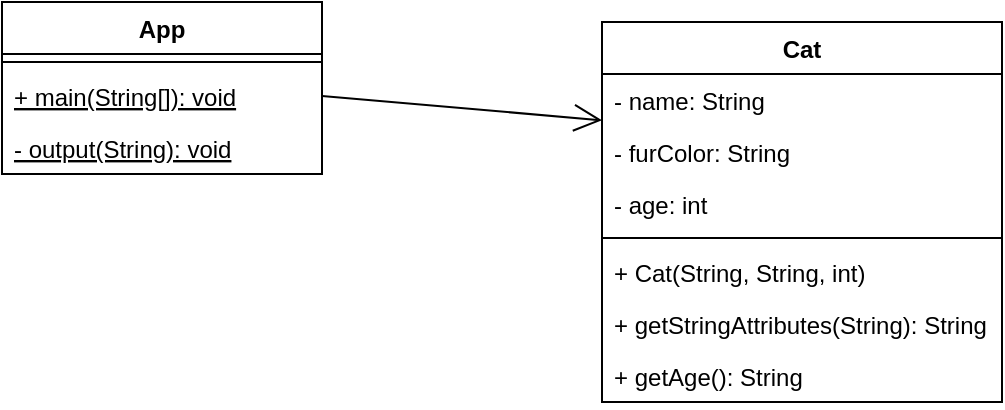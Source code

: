 <mxfile>
    <diagram name="App / Cat" id="seOgi6E_YYIxVNgKrndI">
        <mxGraphModel dx="533" dy="452" grid="1" gridSize="10" guides="1" tooltips="1" connect="1" arrows="1" fold="1" page="1" pageScale="1" pageWidth="827" pageHeight="1169" math="0" shadow="0">
            <root>
                <mxCell id="U2OBzzkkWx3GwxSl6DcJ-0"/>
                <mxCell id="U2OBzzkkWx3GwxSl6DcJ-1" parent="U2OBzzkkWx3GwxSl6DcJ-0"/>
                <mxCell id="U2OBzzkkWx3GwxSl6DcJ-2" value="Cat" style="swimlane;fontStyle=1;align=center;verticalAlign=top;childLayout=stackLayout;horizontal=1;startSize=26;horizontalStack=0;resizeParent=1;resizeParentMax=0;resizeLast=0;collapsible=1;marginBottom=0;" parent="U2OBzzkkWx3GwxSl6DcJ-1" vertex="1">
                    <mxGeometry x="460" y="90" width="200" height="190" as="geometry"/>
                </mxCell>
                <mxCell id="U2OBzzkkWx3GwxSl6DcJ-3" value="- name: String" style="text;strokeColor=none;fillColor=none;align=left;verticalAlign=top;spacingLeft=4;spacingRight=4;overflow=hidden;rotatable=0;points=[[0,0.5],[1,0.5]];portConstraint=eastwest;" parent="U2OBzzkkWx3GwxSl6DcJ-2" vertex="1">
                    <mxGeometry y="26" width="200" height="26" as="geometry"/>
                </mxCell>
                <mxCell id="U2OBzzkkWx3GwxSl6DcJ-4" value="- furColor: String" style="text;strokeColor=none;fillColor=none;align=left;verticalAlign=top;spacingLeft=4;spacingRight=4;overflow=hidden;rotatable=0;points=[[0,0.5],[1,0.5]];portConstraint=eastwest;" parent="U2OBzzkkWx3GwxSl6DcJ-2" vertex="1">
                    <mxGeometry y="52" width="200" height="26" as="geometry"/>
                </mxCell>
                <mxCell id="U2OBzzkkWx3GwxSl6DcJ-5" value="- age: int" style="text;strokeColor=none;fillColor=none;align=left;verticalAlign=top;spacingLeft=4;spacingRight=4;overflow=hidden;rotatable=0;points=[[0,0.5],[1,0.5]];portConstraint=eastwest;" parent="U2OBzzkkWx3GwxSl6DcJ-2" vertex="1">
                    <mxGeometry y="78" width="200" height="26" as="geometry"/>
                </mxCell>
                <mxCell id="U2OBzzkkWx3GwxSl6DcJ-6" value="" style="line;strokeWidth=1;fillColor=none;align=left;verticalAlign=middle;spacingTop=-1;spacingLeft=3;spacingRight=3;rotatable=0;labelPosition=right;points=[];portConstraint=eastwest;strokeColor=inherit;" parent="U2OBzzkkWx3GwxSl6DcJ-2" vertex="1">
                    <mxGeometry y="104" width="200" height="8" as="geometry"/>
                </mxCell>
                <mxCell id="U2OBzzkkWx3GwxSl6DcJ-7" value="+ Cat(String, String, int)" style="text;strokeColor=none;fillColor=none;align=left;verticalAlign=top;spacingLeft=4;spacingRight=4;overflow=hidden;rotatable=0;points=[[0,0.5],[1,0.5]];portConstraint=eastwest;" parent="U2OBzzkkWx3GwxSl6DcJ-2" vertex="1">
                    <mxGeometry y="112" width="200" height="26" as="geometry"/>
                </mxCell>
                <mxCell id="U2OBzzkkWx3GwxSl6DcJ-8" value="+ getStringAttributes(String): String" style="text;strokeColor=none;fillColor=none;align=left;verticalAlign=top;spacingLeft=4;spacingRight=4;overflow=hidden;rotatable=0;points=[[0,0.5],[1,0.5]];portConstraint=eastwest;" parent="U2OBzzkkWx3GwxSl6DcJ-2" vertex="1">
                    <mxGeometry y="138" width="200" height="26" as="geometry"/>
                </mxCell>
                <mxCell id="U2OBzzkkWx3GwxSl6DcJ-12" value="+ getAge(): String" style="text;strokeColor=none;fillColor=none;align=left;verticalAlign=top;spacingLeft=4;spacingRight=4;overflow=hidden;rotatable=0;points=[[0,0.5],[1,0.5]];portConstraint=eastwest;" parent="U2OBzzkkWx3GwxSl6DcJ-2" vertex="1">
                    <mxGeometry y="164" width="200" height="26" as="geometry"/>
                </mxCell>
                <mxCell id="__v72zaVcLgS8lT9iHOd-0" value="App" style="swimlane;fontStyle=1;align=center;verticalAlign=top;childLayout=stackLayout;horizontal=1;startSize=26;horizontalStack=0;resizeParent=1;resizeParentMax=0;resizeLast=0;collapsible=1;marginBottom=0;" parent="U2OBzzkkWx3GwxSl6DcJ-1" vertex="1">
                    <mxGeometry x="160" y="80" width="160" height="86" as="geometry"/>
                </mxCell>
                <mxCell id="__v72zaVcLgS8lT9iHOd-2" value="" style="line;strokeWidth=1;fillColor=none;align=left;verticalAlign=middle;spacingTop=-1;spacingLeft=3;spacingRight=3;rotatable=0;labelPosition=right;points=[];portConstraint=eastwest;strokeColor=inherit;" parent="__v72zaVcLgS8lT9iHOd-0" vertex="1">
                    <mxGeometry y="26" width="160" height="8" as="geometry"/>
                </mxCell>
                <mxCell id="__v72zaVcLgS8lT9iHOd-3" value="+ main(String[]): void" style="text;strokeColor=none;fillColor=none;align=left;verticalAlign=top;spacingLeft=4;spacingRight=4;overflow=hidden;rotatable=0;points=[[0,0.5],[1,0.5]];portConstraint=eastwest;fontStyle=4" parent="__v72zaVcLgS8lT9iHOd-0" vertex="1">
                    <mxGeometry y="34" width="160" height="26" as="geometry"/>
                </mxCell>
                <mxCell id="__v72zaVcLgS8lT9iHOd-4" value="- output(String): void" style="text;strokeColor=none;fillColor=none;align=left;verticalAlign=top;spacingLeft=4;spacingRight=4;overflow=hidden;rotatable=0;points=[[0,0.5],[1,0.5]];portConstraint=eastwest;fontStyle=4" parent="__v72zaVcLgS8lT9iHOd-0" vertex="1">
                    <mxGeometry y="60" width="160" height="26" as="geometry"/>
                </mxCell>
                <mxCell id="oVOyvCEGTaQx_4tFPgYd-0" value="" style="endArrow=open;endFill=1;endSize=12;html=1;exitX=1;exitY=0.5;exitDx=0;exitDy=0;entryX=0;entryY=0.89;entryDx=0;entryDy=0;entryPerimeter=0;" parent="U2OBzzkkWx3GwxSl6DcJ-1" source="__v72zaVcLgS8lT9iHOd-3" target="U2OBzzkkWx3GwxSl6DcJ-3" edge="1">
                    <mxGeometry width="160" relative="1" as="geometry">
                        <mxPoint x="280" y="230" as="sourcePoint"/>
                        <mxPoint x="380" y="220" as="targetPoint"/>
                    </mxGeometry>
                </mxCell>
            </root>
        </mxGraphModel>
    </diagram>
    <diagram name=" Cat" id="Jk26d8LclnAMOvs0-Zs2">
        <mxGraphModel dx="533" dy="452" grid="1" gridSize="10" guides="1" tooltips="1" connect="1" arrows="1" fold="1" page="1" pageScale="1" pageWidth="827" pageHeight="1169" math="0" shadow="0">
            <root>
                <mxCell id="G5Ebn-gOSAaElxirsEcy-0"/>
                <mxCell id="G5Ebn-gOSAaElxirsEcy-1" parent="G5Ebn-gOSAaElxirsEcy-0"/>
                <mxCell id="G5Ebn-gOSAaElxirsEcy-2" value="Cat" style="swimlane;fontStyle=1;align=center;verticalAlign=top;childLayout=stackLayout;horizontal=1;startSize=26;horizontalStack=0;resizeParent=1;resizeParentMax=0;resizeLast=0;collapsible=1;marginBottom=0;" vertex="1" parent="G5Ebn-gOSAaElxirsEcy-1">
                    <mxGeometry x="140" y="90" width="230" height="268" as="geometry"/>
                </mxCell>
                <mxCell id="G5Ebn-gOSAaElxirsEcy-3" value="- name: String" style="text;strokeColor=none;fillColor=none;align=left;verticalAlign=top;spacingLeft=4;spacingRight=4;overflow=hidden;rotatable=0;points=[[0,0.5],[1,0.5]];portConstraint=eastwest;" vertex="1" parent="G5Ebn-gOSAaElxirsEcy-2">
                    <mxGeometry y="26" width="230" height="26" as="geometry"/>
                </mxCell>
                <mxCell id="G5Ebn-gOSAaElxirsEcy-4" value="- furColor: String" style="text;strokeColor=none;fillColor=none;align=left;verticalAlign=top;spacingLeft=4;spacingRight=4;overflow=hidden;rotatable=0;points=[[0,0.5],[1,0.5]];portConstraint=eastwest;" vertex="1" parent="G5Ebn-gOSAaElxirsEcy-2">
                    <mxGeometry y="52" width="230" height="26" as="geometry"/>
                </mxCell>
                <mxCell id="G5Ebn-gOSAaElxirsEcy-5" value="- age: int" style="text;strokeColor=none;fillColor=none;align=left;verticalAlign=top;spacingLeft=4;spacingRight=4;overflow=hidden;rotatable=0;points=[[0,0.5],[1,0.5]];portConstraint=eastwest;" vertex="1" parent="G5Ebn-gOSAaElxirsEcy-2">
                    <mxGeometry y="78" width="230" height="26" as="geometry"/>
                </mxCell>
                <mxCell id="SL_ODc4_cTht6JLOxYzP-1" value="- isFemale: boolean" style="text;strokeColor=none;fillColor=none;align=left;verticalAlign=top;spacingLeft=4;spacingRight=4;overflow=hidden;rotatable=0;points=[[0,0.5],[1,0.5]];portConstraint=eastwest;" vertex="1" parent="G5Ebn-gOSAaElxirsEcy-2">
                    <mxGeometry y="104" width="230" height="26" as="geometry"/>
                </mxCell>
                <mxCell id="SL_ODc4_cTht6JLOxYzP-0" value="- counter: int" style="text;strokeColor=none;fillColor=none;align=left;verticalAlign=top;spacingLeft=4;spacingRight=4;overflow=hidden;rotatable=0;points=[[0,0.5],[1,0.5]];portConstraint=eastwest;" vertex="1" parent="G5Ebn-gOSAaElxirsEcy-2">
                    <mxGeometry y="130" width="230" height="26" as="geometry"/>
                </mxCell>
                <mxCell id="G5Ebn-gOSAaElxirsEcy-6" value="" style="line;strokeWidth=1;fillColor=none;align=left;verticalAlign=middle;spacingTop=-1;spacingLeft=3;spacingRight=3;rotatable=0;labelPosition=right;points=[];portConstraint=eastwest;strokeColor=inherit;" vertex="1" parent="G5Ebn-gOSAaElxirsEcy-2">
                    <mxGeometry y="156" width="230" height="8" as="geometry"/>
                </mxCell>
                <mxCell id="G5Ebn-gOSAaElxirsEcy-7" value="+ Cat(String, String, int, boolean)" style="text;strokeColor=none;fillColor=none;align=left;verticalAlign=top;spacingLeft=4;spacingRight=4;overflow=hidden;rotatable=0;points=[[0,0.5],[1,0.5]];portConstraint=eastwest;" vertex="1" parent="G5Ebn-gOSAaElxirsEcy-2">
                    <mxGeometry y="164" width="230" height="26" as="geometry"/>
                </mxCell>
                <mxCell id="G5Ebn-gOSAaElxirsEcy-8" value="+ getStringAttributes(String): String" style="text;strokeColor=none;fillColor=none;align=left;verticalAlign=top;spacingLeft=4;spacingRight=4;overflow=hidden;rotatable=0;points=[[0,0.5],[1,0.5]];portConstraint=eastwest;" vertex="1" parent="G5Ebn-gOSAaElxirsEcy-2">
                    <mxGeometry y="190" width="230" height="26" as="geometry"/>
                </mxCell>
                <mxCell id="G5Ebn-gOSAaElxirsEcy-9" value="+ getAge(): String" style="text;strokeColor=none;fillColor=none;align=left;verticalAlign=top;spacingLeft=4;spacingRight=4;overflow=hidden;rotatable=0;points=[[0,0.5],[1,0.5]];portConstraint=eastwest;" vertex="1" parent="G5Ebn-gOSAaElxirsEcy-2">
                    <mxGeometry y="216" width="230" height="26" as="geometry"/>
                </mxCell>
                <mxCell id="SL_ODc4_cTht6JLOxYzP-2" value="+ checkCompliance(): String" style="text;strokeColor=none;fillColor=none;align=left;verticalAlign=top;spacingLeft=4;spacingRight=4;overflow=hidden;rotatable=0;points=[[0,0.5],[1,0.5]];portConstraint=eastwest;" vertex="1" parent="G5Ebn-gOSAaElxirsEcy-2">
                    <mxGeometry y="242" width="230" height="26" as="geometry"/>
                </mxCell>
            </root>
        </mxGraphModel>
    </diagram>
    <diagram name="Cat -cattomcat" id="93rjNPd9dXyQPaYxT0lz">
        <mxGraphModel dx="1312" dy="671" grid="1" gridSize="10" guides="1" tooltips="1" connect="1" arrows="1" fold="1" page="1" pageScale="1" pageWidth="827" pageHeight="1169" math="0" shadow="0">
            <root>
                <mxCell id="zgLuH2q0O29DnaLI1oou-0"/>
                <mxCell id="zgLuH2q0O29DnaLI1oou-1" parent="zgLuH2q0O29DnaLI1oou-0"/>
                <mxCell id="zgLuH2q0O29DnaLI1oou-2" value="Cat" style="swimlane;fontStyle=1;align=center;verticalAlign=top;childLayout=stackLayout;horizontal=1;startSize=26;horizontalStack=0;resizeParent=1;resizeParentMax=0;resizeLast=0;collapsible=1;marginBottom=0;" vertex="1" parent="zgLuH2q0O29DnaLI1oou-1">
                    <mxGeometry x="60" y="60" width="230" height="242" as="geometry"/>
                </mxCell>
                <mxCell id="zgLuH2q0O29DnaLI1oou-3" value="- name: String" style="text;strokeColor=none;fillColor=none;align=left;verticalAlign=top;spacingLeft=4;spacingRight=4;overflow=hidden;rotatable=0;points=[[0,0.5],[1,0.5]];portConstraint=eastwest;" vertex="1" parent="zgLuH2q0O29DnaLI1oou-2">
                    <mxGeometry y="26" width="230" height="26" as="geometry"/>
                </mxCell>
                <mxCell id="zgLuH2q0O29DnaLI1oou-4" value="- furColor: String" style="text;strokeColor=none;fillColor=none;align=left;verticalAlign=top;spacingLeft=4;spacingRight=4;overflow=hidden;rotatable=0;points=[[0,0.5],[1,0.5]];portConstraint=eastwest;" vertex="1" parent="zgLuH2q0O29DnaLI1oou-2">
                    <mxGeometry y="52" width="230" height="26" as="geometry"/>
                </mxCell>
                <mxCell id="zgLuH2q0O29DnaLI1oou-5" value="- age: int" style="text;strokeColor=none;fillColor=none;align=left;verticalAlign=top;spacingLeft=4;spacingRight=4;overflow=hidden;rotatable=0;points=[[0,0.5],[1,0.5]];portConstraint=eastwest;" vertex="1" parent="zgLuH2q0O29DnaLI1oou-2">
                    <mxGeometry y="78" width="230" height="26" as="geometry"/>
                </mxCell>
                <mxCell id="zgLuH2q0O29DnaLI1oou-7" value="- counter: int" style="text;strokeColor=none;fillColor=none;align=left;verticalAlign=top;spacingLeft=4;spacingRight=4;overflow=hidden;rotatable=0;points=[[0,0.5],[1,0.5]];portConstraint=eastwest;" vertex="1" parent="zgLuH2q0O29DnaLI1oou-2">
                    <mxGeometry y="104" width="230" height="26" as="geometry"/>
                </mxCell>
                <mxCell id="zgLuH2q0O29DnaLI1oou-8" value="" style="line;strokeWidth=1;fillColor=none;align=left;verticalAlign=middle;spacingTop=-1;spacingLeft=3;spacingRight=3;rotatable=0;labelPosition=right;points=[];portConstraint=eastwest;strokeColor=inherit;" vertex="1" parent="zgLuH2q0O29DnaLI1oou-2">
                    <mxGeometry y="130" width="230" height="8" as="geometry"/>
                </mxCell>
                <mxCell id="zgLuH2q0O29DnaLI1oou-9" value="+ Cat(String, String, int)" style="text;strokeColor=none;fillColor=none;align=left;verticalAlign=top;spacingLeft=4;spacingRight=4;overflow=hidden;rotatable=0;points=[[0,0.5],[1,0.5]];portConstraint=eastwest;" vertex="1" parent="zgLuH2q0O29DnaLI1oou-2">
                    <mxGeometry y="138" width="230" height="26" as="geometry"/>
                </mxCell>
                <mxCell id="zgLuH2q0O29DnaLI1oou-10" value="+ getStringAttributes(String): String" style="text;strokeColor=none;fillColor=none;align=left;verticalAlign=top;spacingLeft=4;spacingRight=4;overflow=hidden;rotatable=0;points=[[0,0.5],[1,0.5]];portConstraint=eastwest;" vertex="1" parent="zgLuH2q0O29DnaLI1oou-2">
                    <mxGeometry y="164" width="230" height="26" as="geometry"/>
                </mxCell>
                <mxCell id="zgLuH2q0O29DnaLI1oou-11" value="+ getAge(): String" style="text;strokeColor=none;fillColor=none;align=left;verticalAlign=top;spacingLeft=4;spacingRight=4;overflow=hidden;rotatable=0;points=[[0,0.5],[1,0.5]];portConstraint=eastwest;" vertex="1" parent="zgLuH2q0O29DnaLI1oou-2">
                    <mxGeometry y="190" width="230" height="26" as="geometry"/>
                </mxCell>
                <mxCell id="zgLuH2q0O29DnaLI1oou-12" value="+ checkCompliance(): String" style="text;strokeColor=none;fillColor=none;align=left;verticalAlign=top;spacingLeft=4;spacingRight=4;overflow=hidden;rotatable=0;points=[[0,0.5],[1,0.5]];portConstraint=eastwest;" vertex="1" parent="zgLuH2q0O29DnaLI1oou-2">
                    <mxGeometry y="216" width="230" height="26" as="geometry"/>
                </mxCell>
                <mxCell id="xBl4hBXWuQ25DP52IiYm-0" value="Tomcat&#10;" style="swimlane;fontStyle=1;align=center;verticalAlign=top;childLayout=stackLayout;horizontal=1;startSize=26;horizontalStack=0;resizeParent=1;resizeParentMax=0;resizeLast=0;collapsible=1;marginBottom=0;" vertex="1" parent="zgLuH2q0O29DnaLI1oou-1">
                    <mxGeometry x="510" y="60" width="230" height="190" as="geometry"/>
                </mxCell>
                <mxCell id="xBl4hBXWuQ25DP52IiYm-1" value="- name: String" style="text;strokeColor=none;fillColor=none;align=left;verticalAlign=top;spacingLeft=4;spacingRight=4;overflow=hidden;rotatable=0;points=[[0,0.5],[1,0.5]];portConstraint=eastwest;" vertex="1" parent="xBl4hBXWuQ25DP52IiYm-0">
                    <mxGeometry y="26" width="230" height="26" as="geometry"/>
                </mxCell>
                <mxCell id="xBl4hBXWuQ25DP52IiYm-2" value="- furColor: String" style="text;strokeColor=none;fillColor=none;align=left;verticalAlign=top;spacingLeft=4;spacingRight=4;overflow=hidden;rotatable=0;points=[[0,0.5],[1,0.5]];portConstraint=eastwest;" vertex="1" parent="xBl4hBXWuQ25DP52IiYm-0">
                    <mxGeometry y="52" width="230" height="26" as="geometry"/>
                </mxCell>
                <mxCell id="xBl4hBXWuQ25DP52IiYm-3" value="- age: int" style="text;strokeColor=none;fillColor=none;align=left;verticalAlign=top;spacingLeft=4;spacingRight=4;overflow=hidden;rotatable=0;points=[[0,0.5],[1,0.5]];portConstraint=eastwest;" vertex="1" parent="xBl4hBXWuQ25DP52IiYm-0">
                    <mxGeometry y="78" width="230" height="26" as="geometry"/>
                </mxCell>
                <mxCell id="xBl4hBXWuQ25DP52IiYm-6" value="" style="line;strokeWidth=1;fillColor=none;align=left;verticalAlign=middle;spacingTop=-1;spacingLeft=3;spacingRight=3;rotatable=0;labelPosition=right;points=[];portConstraint=eastwest;strokeColor=inherit;" vertex="1" parent="xBl4hBXWuQ25DP52IiYm-0">
                    <mxGeometry y="104" width="230" height="8" as="geometry"/>
                </mxCell>
                <mxCell id="xBl4hBXWuQ25DP52IiYm-7" value="+ TomCat(String, String, int)" style="text;strokeColor=none;fillColor=none;align=left;verticalAlign=top;spacingLeft=4;spacingRight=4;overflow=hidden;rotatable=0;points=[[0,0.5],[1,0.5]];portConstraint=eastwest;" vertex="1" parent="xBl4hBXWuQ25DP52IiYm-0">
                    <mxGeometry y="112" width="230" height="26" as="geometry"/>
                </mxCell>
                <mxCell id="xBl4hBXWuQ25DP52IiYm-8" value="+ getStringAttributes(String): String" style="text;strokeColor=none;fillColor=none;align=left;verticalAlign=top;spacingLeft=4;spacingRight=4;overflow=hidden;rotatable=0;points=[[0,0.5],[1,0.5]];portConstraint=eastwest;" vertex="1" parent="xBl4hBXWuQ25DP52IiYm-0">
                    <mxGeometry y="138" width="230" height="26" as="geometry"/>
                </mxCell>
                <mxCell id="xBl4hBXWuQ25DP52IiYm-9" value="+ getAge(): String" style="text;strokeColor=none;fillColor=none;align=left;verticalAlign=top;spacingLeft=4;spacingRight=4;overflow=hidden;rotatable=0;points=[[0,0.5],[1,0.5]];portConstraint=eastwest;" vertex="1" parent="xBl4hBXWuQ25DP52IiYm-0">
                    <mxGeometry y="164" width="230" height="26" as="geometry"/>
                </mxCell>
            </root>
        </mxGraphModel>
    </diagram>
</mxfile>